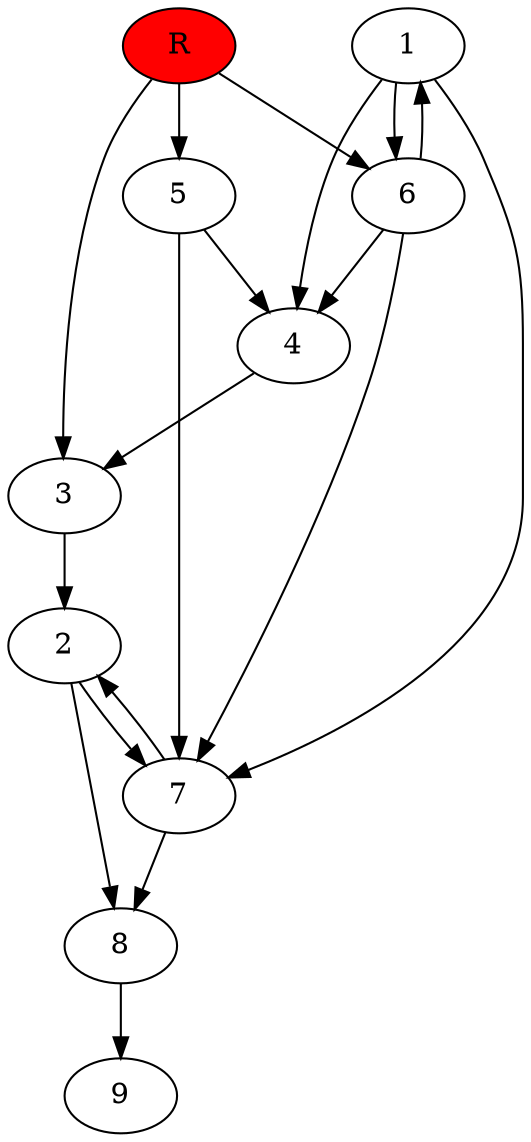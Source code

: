 digraph prb55384 {
	1
	2
	3
	4
	5
	6
	7
	8
	R [fillcolor="#ff0000" style=filled]
	1 -> 4
	1 -> 6
	1 -> 7
	2 -> 7
	2 -> 8
	3 -> 2
	4 -> 3
	5 -> 4
	5 -> 7
	6 -> 1
	6 -> 4
	6 -> 7
	7 -> 2
	7 -> 8
	8 -> 9
	R -> 3
	R -> 5
	R -> 6
}
